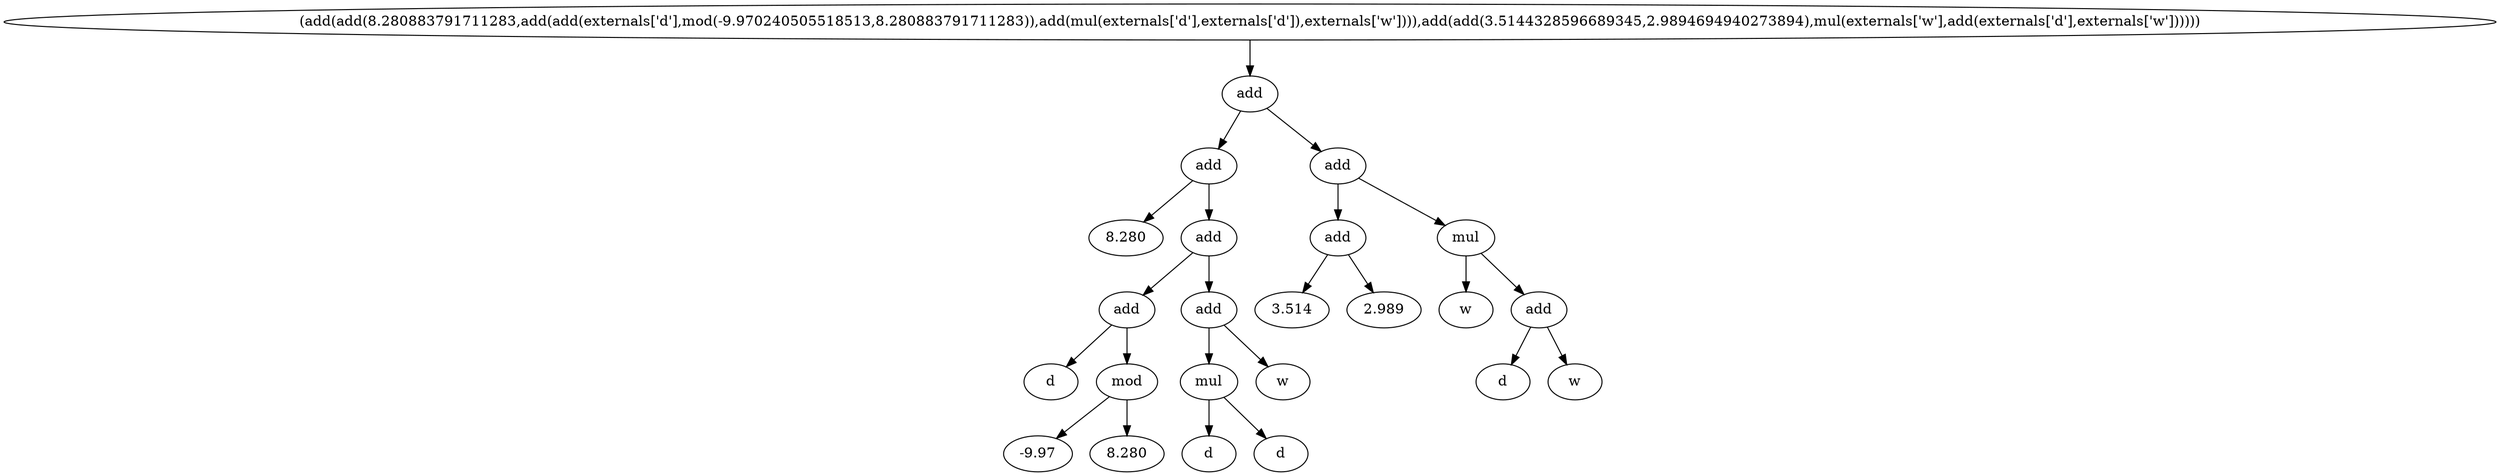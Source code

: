  digraph G33114336 {
N33114336 [label="(add(add(8.280883791711283,add(add(externals['d'],mod(-9.970240505518513,8.280883791711283)),add(mul(externals['d'],externals['d']),externals['w']))),add(add(3.5144328596689345,2.9894694940273894),mul(externals['w'],add(externals['d'],externals['w'])))))"];
N33114336 -> N33114337;
N33114337 [label="add"];
N33114337 -> N33114338;
N33114338 [label="add"];
N33114338 -> N33114360;
N33114360 [label="8.280"];
N33114338 -> N33114340;
N33114340 [label="add"];
N33114340 -> N33114341;
N33114341 [label="add"];
N33114341 -> N33114342;
N33114342 [label="d"];
N33114341 -> N33114343;
N33114343 [label="mod"];
N33114343 -> N33114344;
N33114344 [label="-9.97"];
N33114343 -> N33114345;
N33114345 [label="8.280"];
N33114340 -> N33114346;
N33114346 [label="add"];
N33114346 -> N33114347;
N33114347 [label="mul"];
N33114347 -> N33114348;
N33114348 [label="d"];
N33114347 -> N33114349;
N33114349 [label="d"];
N33114346 -> N33114350;
N33114350 [label="w"];
N33114337 -> N33114351;
N33114351 [label="add"];
N33114351 -> N33114352;
N33114352 [label="add"];
N33114352 -> N33114353;
N33114353 [label="3.514"];
N33114352 -> N33114354;
N33114354 [label="2.989"];
N33114351 -> N33114355;
N33114355 [label="mul"];
N33114355 -> N33114356;
N33114356 [label="w"];
N33114355 -> N33114357;
N33114357 [label="add"];
N33114357 -> N33114358;
N33114358 [label="d"];
N33114357 -> N33114359;
N33114359 [label="w"];
}
